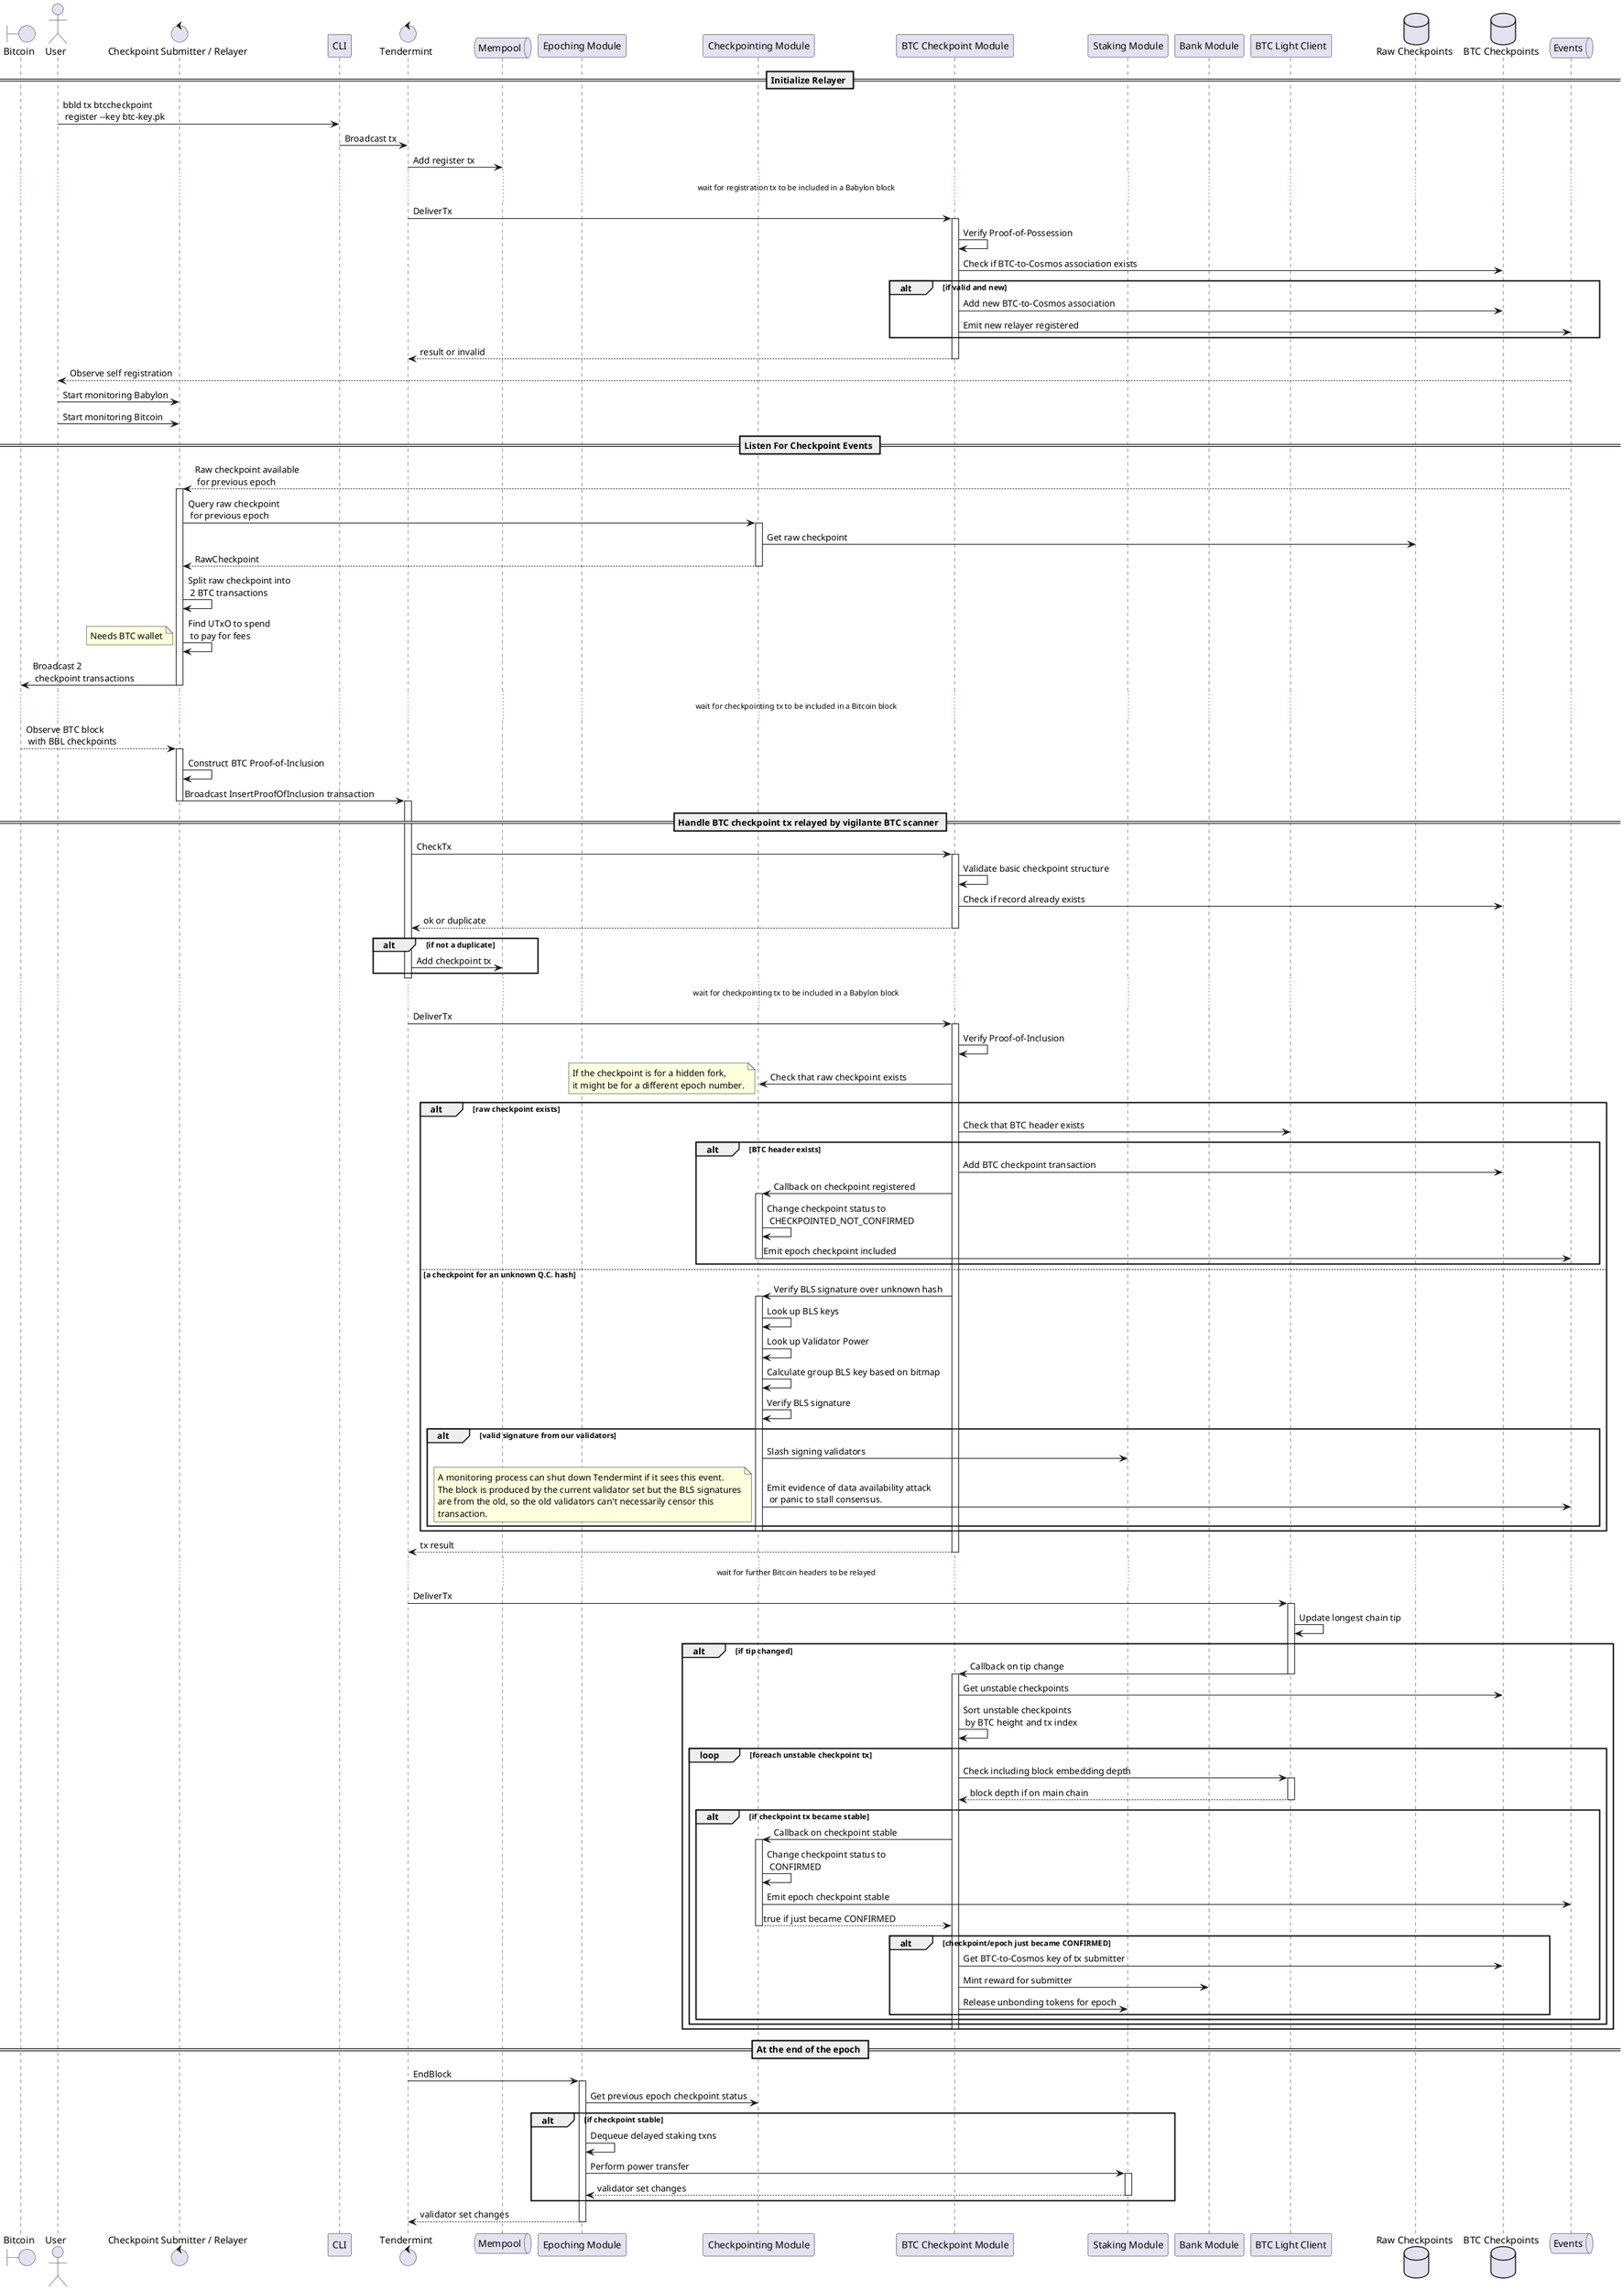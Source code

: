 @startuml Submit Checkpoint
boundary    Bitcoin
actor       User
control     "Checkpoint Submitter / Relayer" as submitter
participant CLI
control     Tendermint
queue       Mempool
participant "Epoching Module"   as epoching
participant "Checkpointing Module"  as checkpointing
participant "BTC Checkpoint Module" as btccheckpoint
participant "Staking Module"    as staking
participant "Bank Module"       as bank
participant "BTC Light Client"  as btclightclient
database    "Raw Checkpoints"   as rawckpts
database    "BTC Checkpoints"   as btcckpts
queue       Events

== Initialize Relayer ==

User -> CLI : bbld tx btccheckpoint \n register --key btc-key.pk
CLI -> Tendermint : Broadcast tx
Tendermint -> Mempool : Add register tx

... wait for registration tx to be included in a Babylon block ...

Tendermint -> btccheckpoint ++ : DeliverTx
btccheckpoint -> btccheckpoint : Verify Proof-of-Possession
btccheckpoint -> btcckpts : Check if BTC-to-Cosmos association exists
alt if valid and new
  btccheckpoint -> btcckpts : Add new BTC-to-Cosmos association
  btccheckpoint -> Events : Emit new relayer registered
end
return result or invalid

Events --> User : Observe self registration
User -> submitter : Start monitoring Babylon
User -> submitter : Start monitoring Bitcoin

== Listen For Checkpoint Events ==

Events --> submitter ++ : Raw checkpoint available \n for previous epoch
submitter -> checkpointing ++ : Query raw checkpoint \n for previous epoch
checkpointing -> rawckpts : Get raw checkpoint
return RawCheckpoint

submitter -> submitter : Split raw checkpoint into \n 2 BTC transactions
submitter -> submitter : Find UTxO to spend \n to pay for fees
note left
  Needs BTC wallet
end note
submitter -> Bitcoin -- : Broadcast 2 \n checkpoint transactions

... wait for checkpointing tx to be included in a Bitcoin block ...

Bitcoin --> submitter ++ : Observe BTC block \n with BBL checkpoints
submitter -> submitter : Construct BTC Proof-of-Inclusion
submitter -> Tendermint --++ : Broadcast InsertProofOfInclusion transaction

== Handle BTC checkpoint tx relayed by vigilante BTC scanner ==

Tendermint -> btccheckpoint ++ : CheckTx
btccheckpoint -> btccheckpoint : Validate basic checkpoint structure
btccheckpoint -> btcckpts : Check if record already exists
return ok or duplicate
alt if not a duplicate
  Tendermint -> Mempool : Add checkpoint tx
end
deactivate Tendermint

... wait for checkpointing tx to be included in a Babylon block ...

Tendermint -> btccheckpoint ++ : DeliverTx
btccheckpoint -> btccheckpoint : Verify Proof-of-Inclusion
btccheckpoint -> checkpointing : Check that raw checkpoint exists
note left
  If the checkpoint is for a hidden fork,
  it might be for a different epoch number.
end note
alt raw checkpoint exists
  btccheckpoint -> btclightclient : Check that BTC header exists
  alt BTC header exists
    btccheckpoint -> btcckpts : Add BTC checkpoint transaction
    btccheckpoint -> checkpointing ++ : Callback on checkpoint registered
    checkpointing -> checkpointing : Change checkpoint status to \n CHECKPOINTED_NOT_CONFIRMED
    checkpointing -> Events -- : Emit epoch checkpoint included
  end
else a checkpoint for an unknown Q.C. hash
  btccheckpoint -> checkpointing ++ : Verify BLS signature over unknown hash
  checkpointing -> checkpointing : Look up BLS keys
  checkpointing -> checkpointing : Look up Validator Power
  checkpointing -> checkpointing : Calculate group BLS key based on bitmap
  checkpointing -> checkpointing : Verify BLS signature
  alt valid signature from our validators
    checkpointing -> staking : Slash signing validators
    checkpointing -> Events : Emit evidence of data availability attack \n or panic to stall consensus.
    note left
      A monitoring process can shut down Tendermint if it sees this event.
      The block is produced by the current validator set but the BLS signatures
      are from the old, so the old validators can't necessarily censor this
      transaction.
    end note
  end
  deactivate checkpointing
end
return tx result

... wait for further Bitcoin headers to be relayed ...

Tendermint -> btclightclient ++ : DeliverTx
btclightclient -> btclightclient : Update longest chain tip
alt if tip changed
  btclightclient -> btccheckpoint --++ : Callback on tip change
  btccheckpoint -> btcckpts : Get unstable checkpoints
  btccheckpoint -> btccheckpoint : Sort unstable checkpoints \n by BTC height and tx index

  loop foreach unstable checkpoint tx
    btccheckpoint -> btclightclient ++: Check including block embedding depth
    return block depth if on main chain

    alt if checkpoint tx became stable
      btccheckpoint -> checkpointing ++ : Callback on checkpoint stable
      checkpointing -> checkpointing : Change checkpoint status to \n CONFIRMED
      checkpointing -> Events : Emit epoch checkpoint stable
      return true if just became CONFIRMED

      alt checkpoint/epoch just became CONFIRMED
        btccheckpoint -> btcckpts : Get BTC-to-Cosmos key of tx submitter
        btccheckpoint -> bank : Mint reward for submitter
        btccheckpoint -> staking : Release unbonding tokens for epoch
      end
    end
  end
  deactivate btccheckpoint
end

== At the end of the epoch ==

Tendermint -> epoching ++ : EndBlock
epoching -> checkpointing : Get previous epoch checkpoint status
alt if checkpoint stable
  epoching -> epoching : Dequeue delayed staking txns
  epoching -> staking ++ : Perform power transfer
  return validator set changes
end
return validator set changes

@enduml
